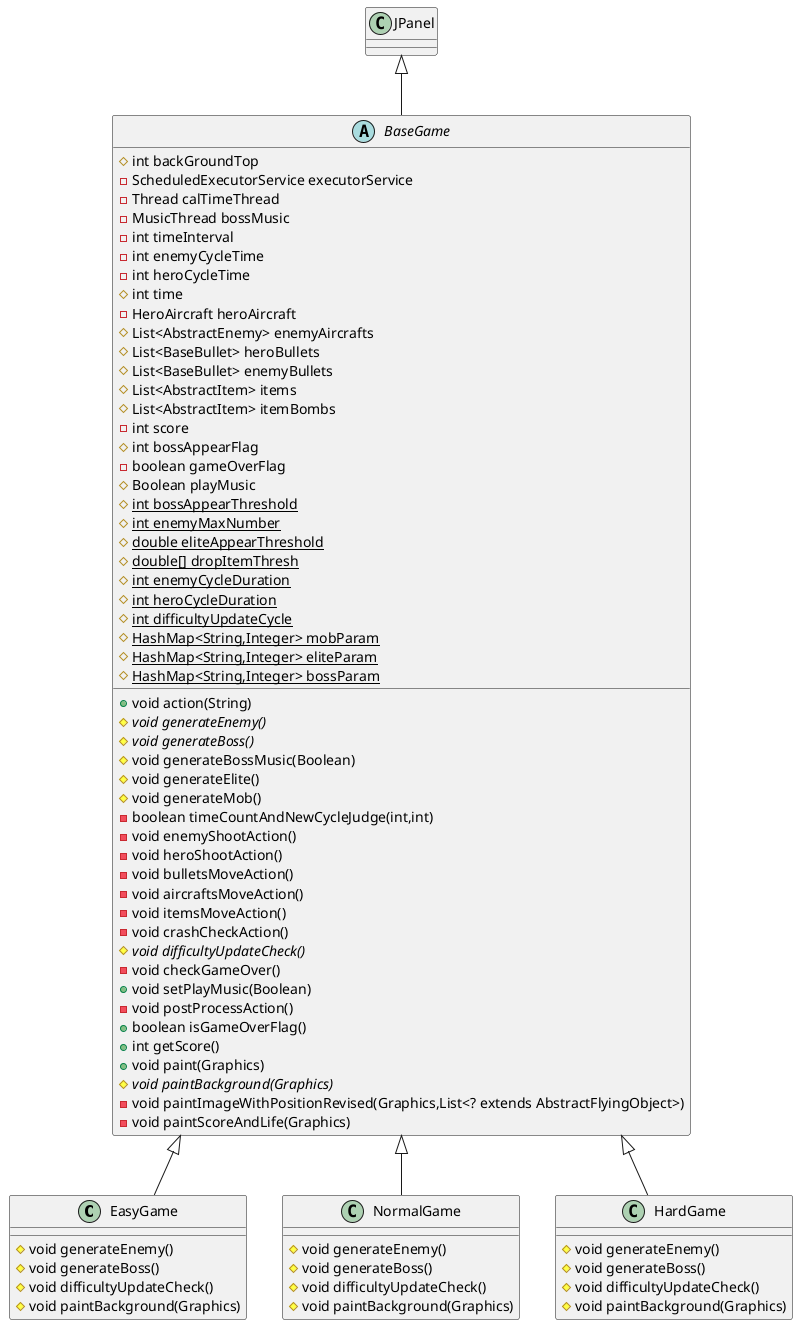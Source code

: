 @startuml

class EasyGame {
# void generateEnemy()
# void generateBoss()
# void difficultyUpdateCheck()
# void paintBackground(Graphics)
}

class NormalGame {
# void generateEnemy()
# void generateBoss()
# void difficultyUpdateCheck()
# void paintBackground(Graphics)
}

class HardGame {
# void generateEnemy()
# void generateBoss()
# void difficultyUpdateCheck()
# void paintBackground(Graphics)
}

abstract class BaseGame {
# int backGroundTop
- ScheduledExecutorService executorService
- Thread calTimeThread
- MusicThread bossMusic
- int timeInterval
- int enemyCycleTime
- int heroCycleTime
# int time
- HeroAircraft heroAircraft
# List<AbstractEnemy> enemyAircrafts
# List<BaseBullet> heroBullets
# List<BaseBullet> enemyBullets
# List<AbstractItem> items
# List<AbstractItem> itemBombs
- int score
# int bossAppearFlag
- boolean gameOverFlag
# Boolean playMusic
# {static} int bossAppearThreshold
# {static} int enemyMaxNumber
# {static} double eliteAppearThreshold
# {static} double[] dropItemThresh
# {static} int enemyCycleDuration
# {static} int heroCycleDuration
# {static} int difficultyUpdateCycle
# {static} HashMap<String,Integer> mobParam
# {static} HashMap<String,Integer> eliteParam
# {static} HashMap<String,Integer> bossParam
+ void action(String)
# {abstract}void generateEnemy()
# {abstract}void generateBoss()
# void generateBossMusic(Boolean)
# void generateElite()
# void generateMob()
- boolean timeCountAndNewCycleJudge(int,int)
- void enemyShootAction()
- void heroShootAction()
- void bulletsMoveAction()
- void aircraftsMoveAction()
- void itemsMoveAction()
- void crashCheckAction()
# {abstract}void difficultyUpdateCheck()
- void checkGameOver()
+ void setPlayMusic(Boolean)
- void postProcessAction()
+ boolean isGameOverFlag()
+ int getScore()
+ void paint(Graphics)
# {abstract}void paintBackground(Graphics)
- void paintImageWithPositionRevised(Graphics,List<? extends AbstractFlyingObject>)
- void paintScoreAndLife(Graphics)
}


BaseGame <|-- NormalGame
BaseGame <|-- HardGame
BaseGame <|-- EasyGame
JPanel <|-- BaseGame

@enduml